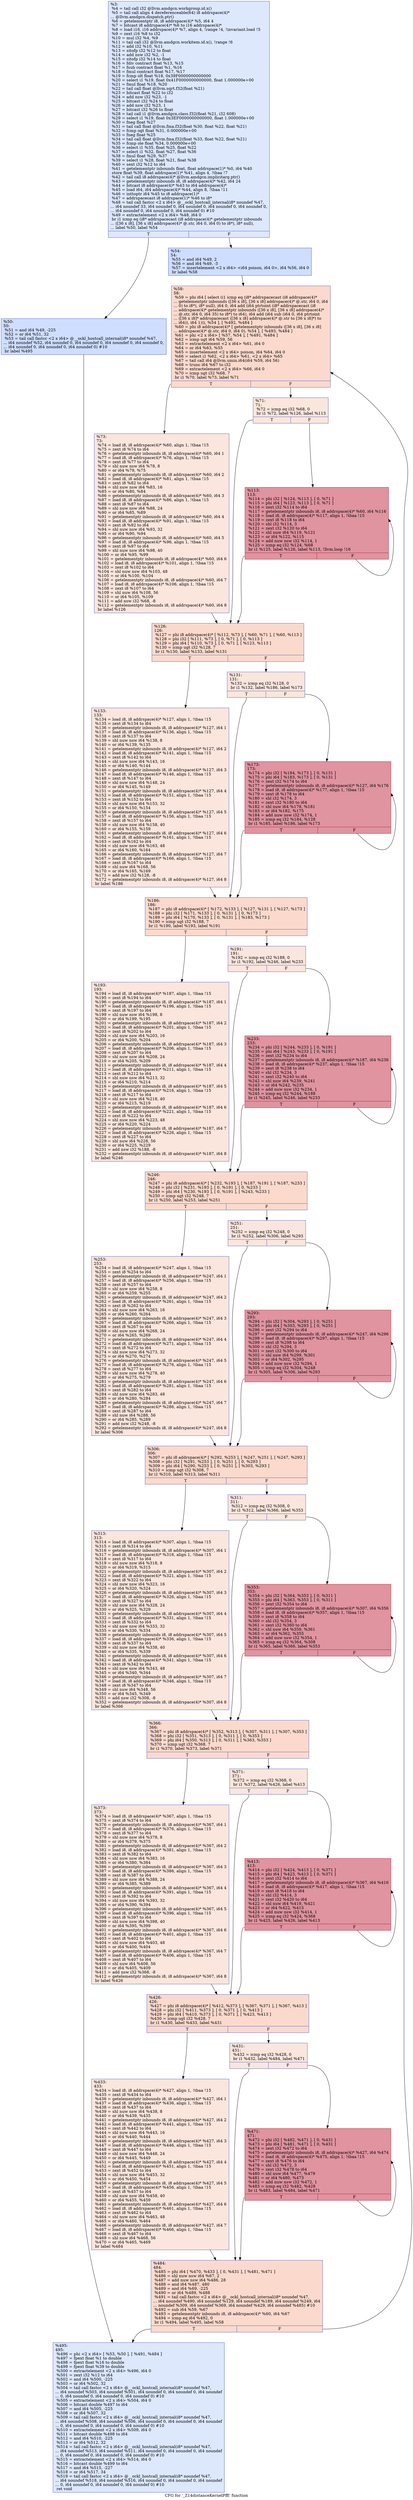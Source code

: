 digraph "CFG for '_Z14distanceKernelPffi' function" {
	label="CFG for '_Z14distanceKernelPffi' function";

	Node0x64071a0 [shape=record,color="#3d50c3ff", style=filled, fillcolor="#b2ccfb70",label="{%3:\l  %4 = tail call i32 @llvm.amdgcn.workgroup.id.x()\l  %5 = tail call align 4 dereferenceable(64) i8 addrspace(4)*\l... @llvm.amdgcn.dispatch.ptr()\l  %6 = getelementptr i8, i8 addrspace(4)* %5, i64 4\l  %7 = bitcast i8 addrspace(4)* %6 to i16 addrspace(4)*\l  %8 = load i16, i16 addrspace(4)* %7, align 4, !range !4, !invariant.load !5\l  %9 = zext i16 %8 to i32\l  %10 = mul i32 %4, %9\l  %11 = tail call i32 @llvm.amdgcn.workitem.id.x(), !range !6\l  %12 = add i32 %10, %11\l  %13 = sitofp i32 %12 to float\l  %14 = add nsw i32 %2, -1\l  %15 = sitofp i32 %14 to float\l  %16 = fdiv contract float %13, %15\l  %17 = fsub contract float %1, %16\l  %18 = fmul contract float %17, %17\l  %19 = fcmp olt float %18, 0x39F0000000000000\l  %20 = select i1 %19, float 0x41F0000000000000, float 1.000000e+00\l  %21 = fmul float %18, %20\l  %22 = tail call float @llvm.sqrt.f32(float %21)\l  %23 = bitcast float %22 to i32\l  %24 = add nsw i32 %23, -1\l  %25 = bitcast i32 %24 to float\l  %26 = add nsw i32 %23, 1\l  %27 = bitcast i32 %26 to float\l  %28 = tail call i1 @llvm.amdgcn.class.f32(float %21, i32 608)\l  %29 = select i1 %19, float 0x3EF0000000000000, float 1.000000e+00\l  %30 = fneg float %27\l  %31 = tail call float @llvm.fma.f32(float %30, float %22, float %21)\l  %32 = fcmp ogt float %31, 0.000000e+00\l  %33 = fneg float %25\l  %34 = tail call float @llvm.fma.f32(float %33, float %22, float %21)\l  %35 = fcmp ole float %34, 0.000000e+00\l  %36 = select i1 %35, float %25, float %22\l  %37 = select i1 %32, float %27, float %36\l  %38 = fmul float %29, %37\l  %39 = select i1 %28, float %21, float %38\l  %40 = sext i32 %12 to i64\l  %41 = getelementptr inbounds float, float addrspace(1)* %0, i64 %40\l  store float %39, float addrspace(1)* %41, align 4, !tbaa !7\l  %42 = tail call i8 addrspace(4)* @llvm.amdgcn.implicitarg.ptr()\l  %43 = getelementptr inbounds i8, i8 addrspace(4)* %42, i64 24\l  %44 = bitcast i8 addrspace(4)* %43 to i64 addrspace(4)*\l  %45 = load i64, i64 addrspace(4)* %44, align 8, !tbaa !11\l  %46 = inttoptr i64 %45 to i8 addrspace(1)*\l  %47 = addrspacecast i8 addrspace(1)* %46 to i8*\l  %48 = tail call fastcc \<2 x i64\> @__ockl_hostcall_internal(i8* noundef %47,\l... i64 noundef 33, i64 noundef 0, i64 noundef 0, i64 noundef 0, i64 noundef 0,\l... i64 noundef 0, i64 noundef 0, i64 noundef 0) #10\l  %49 = extractelement \<2 x i64\> %48, i64 0\l  br i1 icmp eq (i8* addrspacecast (i8 addrspace(4)* getelementptr inbounds\l... ([36 x i8], [36 x i8] addrspace(4)* @.str, i64 0, i64 0) to i8*), i8* null),\l... label %50, label %54\l|{<s0>T|<s1>F}}"];
	Node0x64071a0:s0 -> Node0x640c330;
	Node0x64071a0:s1 -> Node0x640cd20;
	Node0x640c330 [shape=record,color="#3d50c3ff", style=filled, fillcolor="#93b5fe70",label="{%50:\l50:                                               \l  %51 = and i64 %49, -225\l  %52 = or i64 %51, 32\l  %53 = tail call fastcc \<2 x i64\> @__ockl_hostcall_internal(i8* noundef %47,\l... i64 noundef %52, i64 noundef 0, i64 noundef 0, i64 noundef 0, i64 noundef 0,\l... i64 noundef 0, i64 noundef 0, i64 noundef 0) #10\l  br label %495\l}"];
	Node0x640c330 -> Node0x640d000;
	Node0x640cd20 [shape=record,color="#3d50c3ff", style=filled, fillcolor="#93b5fe70",label="{%54:\l54:                                               \l  %55 = and i64 %49, 2\l  %56 = and i64 %49, -3\l  %57 = insertelement \<2 x i64\> \<i64 poison, i64 0\>, i64 %56, i64 0\l  br label %58\l}"];
	Node0x640cd20 -> Node0x640dba0;
	Node0x640dba0 [shape=record,color="#3d50c3ff", style=filled, fillcolor="#f7ac8e70",label="{%58:\l58:                                               \l  %59 = phi i64 [ select (i1 icmp eq (i8* addrspacecast (i8 addrspace(4)*\l... getelementptr inbounds ([36 x i8], [36 x i8] addrspace(4)* @.str, i64 0, i64\l... 0) to i8*), i8* null), i64 0, i64 add (i64 ptrtoint (i8* addrspacecast (i8\l... addrspace(4)* getelementptr inbounds ([36 x i8], [36 x i8] addrspace(4)*\l... @.str, i64 0, i64 35) to i8*) to i64), i64 add (i64 sub (i64 0, i64 ptrtoint\l... ([36 x i8]* addrspacecast ([36 x i8] addrspace(4)* @.str to [36 x i8]*) to\l... i64)), i64 1))), %54 ], [ %492, %484 ]\l  %60 = phi i8 addrspace(4)* [ getelementptr inbounds ([36 x i8], [36 x i8]\l... addrspace(4)* @.str, i64 0, i64 0), %54 ], [ %493, %484 ]\l  %61 = phi \<2 x i64\> [ %57, %54 ], [ %491, %484 ]\l  %62 = icmp ugt i64 %59, 56\l  %63 = extractelement \<2 x i64\> %61, i64 0\l  %64 = or i64 %63, %55\l  %65 = insertelement \<2 x i64\> poison, i64 %64, i64 0\l  %66 = select i1 %62, \<2 x i64\> %61, \<2 x i64\> %65\l  %67 = tail call i64 @llvm.umin.i64(i64 %59, i64 56)\l  %68 = trunc i64 %67 to i32\l  %69 = extractelement \<2 x i64\> %66, i64 0\l  %70 = icmp ugt i32 %68, 7\l  br i1 %70, label %73, label %71\l|{<s0>T|<s1>F}}"];
	Node0x640dba0:s0 -> Node0x640ed10;
	Node0x640dba0:s1 -> Node0x640eda0;
	Node0x640eda0 [shape=record,color="#3d50c3ff", style=filled, fillcolor="#f3c7b170",label="{%71:\l71:                                               \l  %72 = icmp eq i32 %68, 0\l  br i1 %72, label %126, label %113\l|{<s0>T|<s1>F}}"];
	Node0x640eda0:s0 -> Node0x640efa0;
	Node0x640eda0:s1 -> Node0x640eff0;
	Node0x640ed10 [shape=record,color="#3d50c3ff", style=filled, fillcolor="#f3c7b170",label="{%73:\l73:                                               \l  %74 = load i8, i8 addrspace(4)* %60, align 1, !tbaa !15\l  %75 = zext i8 %74 to i64\l  %76 = getelementptr inbounds i8, i8 addrspace(4)* %60, i64 1\l  %77 = load i8, i8 addrspace(4)* %76, align 1, !tbaa !15\l  %78 = zext i8 %77 to i64\l  %79 = shl nuw nsw i64 %78, 8\l  %80 = or i64 %79, %75\l  %81 = getelementptr inbounds i8, i8 addrspace(4)* %60, i64 2\l  %82 = load i8, i8 addrspace(4)* %81, align 1, !tbaa !15\l  %83 = zext i8 %82 to i64\l  %84 = shl nuw nsw i64 %83, 16\l  %85 = or i64 %80, %84\l  %86 = getelementptr inbounds i8, i8 addrspace(4)* %60, i64 3\l  %87 = load i8, i8 addrspace(4)* %86, align 1, !tbaa !15\l  %88 = zext i8 %87 to i64\l  %89 = shl nuw nsw i64 %88, 24\l  %90 = or i64 %85, %89\l  %91 = getelementptr inbounds i8, i8 addrspace(4)* %60, i64 4\l  %92 = load i8, i8 addrspace(4)* %91, align 1, !tbaa !15\l  %93 = zext i8 %92 to i64\l  %94 = shl nuw nsw i64 %93, 32\l  %95 = or i64 %90, %94\l  %96 = getelementptr inbounds i8, i8 addrspace(4)* %60, i64 5\l  %97 = load i8, i8 addrspace(4)* %96, align 1, !tbaa !15\l  %98 = zext i8 %97 to i64\l  %99 = shl nuw nsw i64 %98, 40\l  %100 = or i64 %95, %99\l  %101 = getelementptr inbounds i8, i8 addrspace(4)* %60, i64 6\l  %102 = load i8, i8 addrspace(4)* %101, align 1, !tbaa !15\l  %103 = zext i8 %102 to i64\l  %104 = shl nuw nsw i64 %103, 48\l  %105 = or i64 %100, %104\l  %106 = getelementptr inbounds i8, i8 addrspace(4)* %60, i64 7\l  %107 = load i8, i8 addrspace(4)* %106, align 1, !tbaa !15\l  %108 = zext i8 %107 to i64\l  %109 = shl nuw i64 %108, 56\l  %110 = or i64 %105, %109\l  %111 = add nsw i32 %68, -8\l  %112 = getelementptr inbounds i8, i8 addrspace(4)* %60, i64 8\l  br label %126\l}"];
	Node0x640ed10 -> Node0x640efa0;
	Node0x640eff0 [shape=record,color="#b70d28ff", style=filled, fillcolor="#b70d2870",label="{%113:\l113:                                              \l  %114 = phi i32 [ %124, %113 ], [ 0, %71 ]\l  %115 = phi i64 [ %123, %113 ], [ 0, %71 ]\l  %116 = zext i32 %114 to i64\l  %117 = getelementptr inbounds i8, i8 addrspace(4)* %60, i64 %116\l  %118 = load i8, i8 addrspace(4)* %117, align 1, !tbaa !15\l  %119 = zext i8 %118 to i64\l  %120 = shl i32 %114, 3\l  %121 = zext i32 %120 to i64\l  %122 = shl nuw i64 %119, %121\l  %123 = or i64 %122, %115\l  %124 = add nuw nsw i32 %114, 1\l  %125 = icmp eq i32 %124, %68\l  br i1 %125, label %126, label %113, !llvm.loop !16\l|{<s0>T|<s1>F}}"];
	Node0x640eff0:s0 -> Node0x640efa0;
	Node0x640eff0:s1 -> Node0x640eff0;
	Node0x640efa0 [shape=record,color="#3d50c3ff", style=filled, fillcolor="#f7ac8e70",label="{%126:\l126:                                              \l  %127 = phi i8 addrspace(4)* [ %112, %73 ], [ %60, %71 ], [ %60, %113 ]\l  %128 = phi i32 [ %111, %73 ], [ 0, %71 ], [ 0, %113 ]\l  %129 = phi i64 [ %110, %73 ], [ 0, %71 ], [ %123, %113 ]\l  %130 = icmp ugt i32 %128, 7\l  br i1 %130, label %133, label %131\l|{<s0>T|<s1>F}}"];
	Node0x640efa0:s0 -> Node0x640e700;
	Node0x640efa0:s1 -> Node0x640e750;
	Node0x640e750 [shape=record,color="#3d50c3ff", style=filled, fillcolor="#f3c7b170",label="{%131:\l131:                                              \l  %132 = icmp eq i32 %128, 0\l  br i1 %132, label %186, label %173\l|{<s0>T|<s1>F}}"];
	Node0x640e750:s0 -> Node0x640e920;
	Node0x640e750:s1 -> Node0x6412140;
	Node0x640e700 [shape=record,color="#3d50c3ff", style=filled, fillcolor="#f3c7b170",label="{%133:\l133:                                              \l  %134 = load i8, i8 addrspace(4)* %127, align 1, !tbaa !15\l  %135 = zext i8 %134 to i64\l  %136 = getelementptr inbounds i8, i8 addrspace(4)* %127, i64 1\l  %137 = load i8, i8 addrspace(4)* %136, align 1, !tbaa !15\l  %138 = zext i8 %137 to i64\l  %139 = shl nuw nsw i64 %138, 8\l  %140 = or i64 %139, %135\l  %141 = getelementptr inbounds i8, i8 addrspace(4)* %127, i64 2\l  %142 = load i8, i8 addrspace(4)* %141, align 1, !tbaa !15\l  %143 = zext i8 %142 to i64\l  %144 = shl nuw nsw i64 %143, 16\l  %145 = or i64 %140, %144\l  %146 = getelementptr inbounds i8, i8 addrspace(4)* %127, i64 3\l  %147 = load i8, i8 addrspace(4)* %146, align 1, !tbaa !15\l  %148 = zext i8 %147 to i64\l  %149 = shl nuw nsw i64 %148, 24\l  %150 = or i64 %145, %149\l  %151 = getelementptr inbounds i8, i8 addrspace(4)* %127, i64 4\l  %152 = load i8, i8 addrspace(4)* %151, align 1, !tbaa !15\l  %153 = zext i8 %152 to i64\l  %154 = shl nuw nsw i64 %153, 32\l  %155 = or i64 %150, %154\l  %156 = getelementptr inbounds i8, i8 addrspace(4)* %127, i64 5\l  %157 = load i8, i8 addrspace(4)* %156, align 1, !tbaa !15\l  %158 = zext i8 %157 to i64\l  %159 = shl nuw nsw i64 %158, 40\l  %160 = or i64 %155, %159\l  %161 = getelementptr inbounds i8, i8 addrspace(4)* %127, i64 6\l  %162 = load i8, i8 addrspace(4)* %161, align 1, !tbaa !15\l  %163 = zext i8 %162 to i64\l  %164 = shl nuw nsw i64 %163, 48\l  %165 = or i64 %160, %164\l  %166 = getelementptr inbounds i8, i8 addrspace(4)* %127, i64 7\l  %167 = load i8, i8 addrspace(4)* %166, align 1, !tbaa !15\l  %168 = zext i8 %167 to i64\l  %169 = shl nuw i64 %168, 56\l  %170 = or i64 %165, %169\l  %171 = add nsw i32 %128, -8\l  %172 = getelementptr inbounds i8, i8 addrspace(4)* %127, i64 8\l  br label %186\l}"];
	Node0x640e700 -> Node0x640e920;
	Node0x6412140 [shape=record,color="#b70d28ff", style=filled, fillcolor="#b70d2870",label="{%173:\l173:                                              \l  %174 = phi i32 [ %184, %173 ], [ 0, %131 ]\l  %175 = phi i64 [ %183, %173 ], [ 0, %131 ]\l  %176 = zext i32 %174 to i64\l  %177 = getelementptr inbounds i8, i8 addrspace(4)* %127, i64 %176\l  %178 = load i8, i8 addrspace(4)* %177, align 1, !tbaa !15\l  %179 = zext i8 %178 to i64\l  %180 = shl i32 %174, 3\l  %181 = zext i32 %180 to i64\l  %182 = shl nuw i64 %179, %181\l  %183 = or i64 %182, %175\l  %184 = add nuw nsw i32 %174, 1\l  %185 = icmp eq i32 %184, %128\l  br i1 %185, label %186, label %173\l|{<s0>T|<s1>F}}"];
	Node0x6412140:s0 -> Node0x640e920;
	Node0x6412140:s1 -> Node0x6412140;
	Node0x640e920 [shape=record,color="#3d50c3ff", style=filled, fillcolor="#f7ac8e70",label="{%186:\l186:                                              \l  %187 = phi i8 addrspace(4)* [ %172, %133 ], [ %127, %131 ], [ %127, %173 ]\l  %188 = phi i32 [ %171, %133 ], [ 0, %131 ], [ 0, %173 ]\l  %189 = phi i64 [ %170, %133 ], [ 0, %131 ], [ %183, %173 ]\l  %190 = icmp ugt i32 %188, 7\l  br i1 %190, label %193, label %191\l|{<s0>T|<s1>F}}"];
	Node0x640e920:s0 -> Node0x6414190;
	Node0x640e920:s1 -> Node0x64141e0;
	Node0x64141e0 [shape=record,color="#3d50c3ff", style=filled, fillcolor="#f3c7b170",label="{%191:\l191:                                              \l  %192 = icmp eq i32 %188, 0\l  br i1 %192, label %246, label %233\l|{<s0>T|<s1>F}}"];
	Node0x64141e0:s0 -> Node0x6414370;
	Node0x64141e0:s1 -> Node0x64143c0;
	Node0x6414190 [shape=record,color="#3d50c3ff", style=filled, fillcolor="#f3c7b170",label="{%193:\l193:                                              \l  %194 = load i8, i8 addrspace(4)* %187, align 1, !tbaa !15\l  %195 = zext i8 %194 to i64\l  %196 = getelementptr inbounds i8, i8 addrspace(4)* %187, i64 1\l  %197 = load i8, i8 addrspace(4)* %196, align 1, !tbaa !15\l  %198 = zext i8 %197 to i64\l  %199 = shl nuw nsw i64 %198, 8\l  %200 = or i64 %199, %195\l  %201 = getelementptr inbounds i8, i8 addrspace(4)* %187, i64 2\l  %202 = load i8, i8 addrspace(4)* %201, align 1, !tbaa !15\l  %203 = zext i8 %202 to i64\l  %204 = shl nuw nsw i64 %203, 16\l  %205 = or i64 %200, %204\l  %206 = getelementptr inbounds i8, i8 addrspace(4)* %187, i64 3\l  %207 = load i8, i8 addrspace(4)* %206, align 1, !tbaa !15\l  %208 = zext i8 %207 to i64\l  %209 = shl nuw nsw i64 %208, 24\l  %210 = or i64 %205, %209\l  %211 = getelementptr inbounds i8, i8 addrspace(4)* %187, i64 4\l  %212 = load i8, i8 addrspace(4)* %211, align 1, !tbaa !15\l  %213 = zext i8 %212 to i64\l  %214 = shl nuw nsw i64 %213, 32\l  %215 = or i64 %210, %214\l  %216 = getelementptr inbounds i8, i8 addrspace(4)* %187, i64 5\l  %217 = load i8, i8 addrspace(4)* %216, align 1, !tbaa !15\l  %218 = zext i8 %217 to i64\l  %219 = shl nuw nsw i64 %218, 40\l  %220 = or i64 %215, %219\l  %221 = getelementptr inbounds i8, i8 addrspace(4)* %187, i64 6\l  %222 = load i8, i8 addrspace(4)* %221, align 1, !tbaa !15\l  %223 = zext i8 %222 to i64\l  %224 = shl nuw nsw i64 %223, 48\l  %225 = or i64 %220, %224\l  %226 = getelementptr inbounds i8, i8 addrspace(4)* %187, i64 7\l  %227 = load i8, i8 addrspace(4)* %226, align 1, !tbaa !15\l  %228 = zext i8 %227 to i64\l  %229 = shl nuw i64 %228, 56\l  %230 = or i64 %225, %229\l  %231 = add nsw i32 %188, -8\l  %232 = getelementptr inbounds i8, i8 addrspace(4)* %187, i64 8\l  br label %246\l}"];
	Node0x6414190 -> Node0x6414370;
	Node0x64143c0 [shape=record,color="#b70d28ff", style=filled, fillcolor="#b70d2870",label="{%233:\l233:                                              \l  %234 = phi i32 [ %244, %233 ], [ 0, %191 ]\l  %235 = phi i64 [ %243, %233 ], [ 0, %191 ]\l  %236 = zext i32 %234 to i64\l  %237 = getelementptr inbounds i8, i8 addrspace(4)* %187, i64 %236\l  %238 = load i8, i8 addrspace(4)* %237, align 1, !tbaa !15\l  %239 = zext i8 %238 to i64\l  %240 = shl i32 %234, 3\l  %241 = zext i32 %240 to i64\l  %242 = shl nuw i64 %239, %241\l  %243 = or i64 %242, %235\l  %244 = add nuw nsw i32 %234, 1\l  %245 = icmp eq i32 %244, %188\l  br i1 %245, label %246, label %233\l|{<s0>T|<s1>F}}"];
	Node0x64143c0:s0 -> Node0x6414370;
	Node0x64143c0:s1 -> Node0x64143c0;
	Node0x6414370 [shape=record,color="#3d50c3ff", style=filled, fillcolor="#f7ac8e70",label="{%246:\l246:                                              \l  %247 = phi i8 addrspace(4)* [ %232, %193 ], [ %187, %191 ], [ %187, %233 ]\l  %248 = phi i32 [ %231, %193 ], [ 0, %191 ], [ 0, %233 ]\l  %249 = phi i64 [ %230, %193 ], [ 0, %191 ], [ %243, %233 ]\l  %250 = icmp ugt i32 %248, 7\l  br i1 %250, label %253, label %251\l|{<s0>T|<s1>F}}"];
	Node0x6414370:s0 -> Node0x64163e0;
	Node0x6414370:s1 -> Node0x6416430;
	Node0x6416430 [shape=record,color="#3d50c3ff", style=filled, fillcolor="#f3c7b170",label="{%251:\l251:                                              \l  %252 = icmp eq i32 %248, 0\l  br i1 %252, label %306, label %293\l|{<s0>T|<s1>F}}"];
	Node0x6416430:s0 -> Node0x64165c0;
	Node0x6416430:s1 -> Node0x6416610;
	Node0x64163e0 [shape=record,color="#3d50c3ff", style=filled, fillcolor="#f3c7b170",label="{%253:\l253:                                              \l  %254 = load i8, i8 addrspace(4)* %247, align 1, !tbaa !15\l  %255 = zext i8 %254 to i64\l  %256 = getelementptr inbounds i8, i8 addrspace(4)* %247, i64 1\l  %257 = load i8, i8 addrspace(4)* %256, align 1, !tbaa !15\l  %258 = zext i8 %257 to i64\l  %259 = shl nuw nsw i64 %258, 8\l  %260 = or i64 %259, %255\l  %261 = getelementptr inbounds i8, i8 addrspace(4)* %247, i64 2\l  %262 = load i8, i8 addrspace(4)* %261, align 1, !tbaa !15\l  %263 = zext i8 %262 to i64\l  %264 = shl nuw nsw i64 %263, 16\l  %265 = or i64 %260, %264\l  %266 = getelementptr inbounds i8, i8 addrspace(4)* %247, i64 3\l  %267 = load i8, i8 addrspace(4)* %266, align 1, !tbaa !15\l  %268 = zext i8 %267 to i64\l  %269 = shl nuw nsw i64 %268, 24\l  %270 = or i64 %265, %269\l  %271 = getelementptr inbounds i8, i8 addrspace(4)* %247, i64 4\l  %272 = load i8, i8 addrspace(4)* %271, align 1, !tbaa !15\l  %273 = zext i8 %272 to i64\l  %274 = shl nuw nsw i64 %273, 32\l  %275 = or i64 %270, %274\l  %276 = getelementptr inbounds i8, i8 addrspace(4)* %247, i64 5\l  %277 = load i8, i8 addrspace(4)* %276, align 1, !tbaa !15\l  %278 = zext i8 %277 to i64\l  %279 = shl nuw nsw i64 %278, 40\l  %280 = or i64 %275, %279\l  %281 = getelementptr inbounds i8, i8 addrspace(4)* %247, i64 6\l  %282 = load i8, i8 addrspace(4)* %281, align 1, !tbaa !15\l  %283 = zext i8 %282 to i64\l  %284 = shl nuw nsw i64 %283, 48\l  %285 = or i64 %280, %284\l  %286 = getelementptr inbounds i8, i8 addrspace(4)* %247, i64 7\l  %287 = load i8, i8 addrspace(4)* %286, align 1, !tbaa !15\l  %288 = zext i8 %287 to i64\l  %289 = shl nuw i64 %288, 56\l  %290 = or i64 %285, %289\l  %291 = add nsw i32 %248, -8\l  %292 = getelementptr inbounds i8, i8 addrspace(4)* %247, i64 8\l  br label %306\l}"];
	Node0x64163e0 -> Node0x64165c0;
	Node0x6416610 [shape=record,color="#b70d28ff", style=filled, fillcolor="#b70d2870",label="{%293:\l293:                                              \l  %294 = phi i32 [ %304, %293 ], [ 0, %251 ]\l  %295 = phi i64 [ %303, %293 ], [ 0, %251 ]\l  %296 = zext i32 %294 to i64\l  %297 = getelementptr inbounds i8, i8 addrspace(4)* %247, i64 %296\l  %298 = load i8, i8 addrspace(4)* %297, align 1, !tbaa !15\l  %299 = zext i8 %298 to i64\l  %300 = shl i32 %294, 3\l  %301 = zext i32 %300 to i64\l  %302 = shl nuw i64 %299, %301\l  %303 = or i64 %302, %295\l  %304 = add nuw nsw i32 %294, 1\l  %305 = icmp eq i32 %304, %248\l  br i1 %305, label %306, label %293\l|{<s0>T|<s1>F}}"];
	Node0x6416610:s0 -> Node0x64165c0;
	Node0x6416610:s1 -> Node0x6416610;
	Node0x64165c0 [shape=record,color="#3d50c3ff", style=filled, fillcolor="#f7ac8e70",label="{%306:\l306:                                              \l  %307 = phi i8 addrspace(4)* [ %292, %253 ], [ %247, %251 ], [ %247, %293 ]\l  %308 = phi i32 [ %291, %253 ], [ 0, %251 ], [ 0, %293 ]\l  %309 = phi i64 [ %290, %253 ], [ 0, %251 ], [ %303, %293 ]\l  %310 = icmp ugt i32 %308, 7\l  br i1 %310, label %313, label %311\l|{<s0>T|<s1>F}}"];
	Node0x64165c0:s0 -> Node0x6418e60;
	Node0x64165c0:s1 -> Node0x6418eb0;
	Node0x6418eb0 [shape=record,color="#3d50c3ff", style=filled, fillcolor="#f3c7b170",label="{%311:\l311:                                              \l  %312 = icmp eq i32 %308, 0\l  br i1 %312, label %366, label %353\l|{<s0>T|<s1>F}}"];
	Node0x6418eb0:s0 -> Node0x6419040;
	Node0x6418eb0:s1 -> Node0x6419090;
	Node0x6418e60 [shape=record,color="#3d50c3ff", style=filled, fillcolor="#f3c7b170",label="{%313:\l313:                                              \l  %314 = load i8, i8 addrspace(4)* %307, align 1, !tbaa !15\l  %315 = zext i8 %314 to i64\l  %316 = getelementptr inbounds i8, i8 addrspace(4)* %307, i64 1\l  %317 = load i8, i8 addrspace(4)* %316, align 1, !tbaa !15\l  %318 = zext i8 %317 to i64\l  %319 = shl nuw nsw i64 %318, 8\l  %320 = or i64 %319, %315\l  %321 = getelementptr inbounds i8, i8 addrspace(4)* %307, i64 2\l  %322 = load i8, i8 addrspace(4)* %321, align 1, !tbaa !15\l  %323 = zext i8 %322 to i64\l  %324 = shl nuw nsw i64 %323, 16\l  %325 = or i64 %320, %324\l  %326 = getelementptr inbounds i8, i8 addrspace(4)* %307, i64 3\l  %327 = load i8, i8 addrspace(4)* %326, align 1, !tbaa !15\l  %328 = zext i8 %327 to i64\l  %329 = shl nuw nsw i64 %328, 24\l  %330 = or i64 %325, %329\l  %331 = getelementptr inbounds i8, i8 addrspace(4)* %307, i64 4\l  %332 = load i8, i8 addrspace(4)* %331, align 1, !tbaa !15\l  %333 = zext i8 %332 to i64\l  %334 = shl nuw nsw i64 %333, 32\l  %335 = or i64 %330, %334\l  %336 = getelementptr inbounds i8, i8 addrspace(4)* %307, i64 5\l  %337 = load i8, i8 addrspace(4)* %336, align 1, !tbaa !15\l  %338 = zext i8 %337 to i64\l  %339 = shl nuw nsw i64 %338, 40\l  %340 = or i64 %335, %339\l  %341 = getelementptr inbounds i8, i8 addrspace(4)* %307, i64 6\l  %342 = load i8, i8 addrspace(4)* %341, align 1, !tbaa !15\l  %343 = zext i8 %342 to i64\l  %344 = shl nuw nsw i64 %343, 48\l  %345 = or i64 %340, %344\l  %346 = getelementptr inbounds i8, i8 addrspace(4)* %307, i64 7\l  %347 = load i8, i8 addrspace(4)* %346, align 1, !tbaa !15\l  %348 = zext i8 %347 to i64\l  %349 = shl nuw i64 %348, 56\l  %350 = or i64 %345, %349\l  %351 = add nsw i32 %308, -8\l  %352 = getelementptr inbounds i8, i8 addrspace(4)* %307, i64 8\l  br label %366\l}"];
	Node0x6418e60 -> Node0x6419040;
	Node0x6419090 [shape=record,color="#b70d28ff", style=filled, fillcolor="#b70d2870",label="{%353:\l353:                                              \l  %354 = phi i32 [ %364, %353 ], [ 0, %311 ]\l  %355 = phi i64 [ %363, %353 ], [ 0, %311 ]\l  %356 = zext i32 %354 to i64\l  %357 = getelementptr inbounds i8, i8 addrspace(4)* %307, i64 %356\l  %358 = load i8, i8 addrspace(4)* %357, align 1, !tbaa !15\l  %359 = zext i8 %358 to i64\l  %360 = shl i32 %354, 3\l  %361 = zext i32 %360 to i64\l  %362 = shl nuw i64 %359, %361\l  %363 = or i64 %362, %355\l  %364 = add nuw nsw i32 %354, 1\l  %365 = icmp eq i32 %364, %308\l  br i1 %365, label %366, label %353\l|{<s0>T|<s1>F}}"];
	Node0x6419090:s0 -> Node0x6419040;
	Node0x6419090:s1 -> Node0x6419090;
	Node0x6419040 [shape=record,color="#3d50c3ff", style=filled, fillcolor="#f7ac8e70",label="{%366:\l366:                                              \l  %367 = phi i8 addrspace(4)* [ %352, %313 ], [ %307, %311 ], [ %307, %353 ]\l  %368 = phi i32 [ %351, %313 ], [ 0, %311 ], [ 0, %353 ]\l  %369 = phi i64 [ %350, %313 ], [ 0, %311 ], [ %363, %353 ]\l  %370 = icmp ugt i32 %368, 7\l  br i1 %370, label %373, label %371\l|{<s0>T|<s1>F}}"];
	Node0x6419040:s0 -> Node0x641bac0;
	Node0x6419040:s1 -> Node0x641bb10;
	Node0x641bb10 [shape=record,color="#3d50c3ff", style=filled, fillcolor="#f3c7b170",label="{%371:\l371:                                              \l  %372 = icmp eq i32 %368, 0\l  br i1 %372, label %426, label %413\l|{<s0>T|<s1>F}}"];
	Node0x641bb10:s0 -> Node0x641bca0;
	Node0x641bb10:s1 -> Node0x641bcf0;
	Node0x641bac0 [shape=record,color="#3d50c3ff", style=filled, fillcolor="#f3c7b170",label="{%373:\l373:                                              \l  %374 = load i8, i8 addrspace(4)* %367, align 1, !tbaa !15\l  %375 = zext i8 %374 to i64\l  %376 = getelementptr inbounds i8, i8 addrspace(4)* %367, i64 1\l  %377 = load i8, i8 addrspace(4)* %376, align 1, !tbaa !15\l  %378 = zext i8 %377 to i64\l  %379 = shl nuw nsw i64 %378, 8\l  %380 = or i64 %379, %375\l  %381 = getelementptr inbounds i8, i8 addrspace(4)* %367, i64 2\l  %382 = load i8, i8 addrspace(4)* %381, align 1, !tbaa !15\l  %383 = zext i8 %382 to i64\l  %384 = shl nuw nsw i64 %383, 16\l  %385 = or i64 %380, %384\l  %386 = getelementptr inbounds i8, i8 addrspace(4)* %367, i64 3\l  %387 = load i8, i8 addrspace(4)* %386, align 1, !tbaa !15\l  %388 = zext i8 %387 to i64\l  %389 = shl nuw nsw i64 %388, 24\l  %390 = or i64 %385, %389\l  %391 = getelementptr inbounds i8, i8 addrspace(4)* %367, i64 4\l  %392 = load i8, i8 addrspace(4)* %391, align 1, !tbaa !15\l  %393 = zext i8 %392 to i64\l  %394 = shl nuw nsw i64 %393, 32\l  %395 = or i64 %390, %394\l  %396 = getelementptr inbounds i8, i8 addrspace(4)* %367, i64 5\l  %397 = load i8, i8 addrspace(4)* %396, align 1, !tbaa !15\l  %398 = zext i8 %397 to i64\l  %399 = shl nuw nsw i64 %398, 40\l  %400 = or i64 %395, %399\l  %401 = getelementptr inbounds i8, i8 addrspace(4)* %367, i64 6\l  %402 = load i8, i8 addrspace(4)* %401, align 1, !tbaa !15\l  %403 = zext i8 %402 to i64\l  %404 = shl nuw nsw i64 %403, 48\l  %405 = or i64 %400, %404\l  %406 = getelementptr inbounds i8, i8 addrspace(4)* %367, i64 7\l  %407 = load i8, i8 addrspace(4)* %406, align 1, !tbaa !15\l  %408 = zext i8 %407 to i64\l  %409 = shl nuw i64 %408, 56\l  %410 = or i64 %405, %409\l  %411 = add nsw i32 %368, -8\l  %412 = getelementptr inbounds i8, i8 addrspace(4)* %367, i64 8\l  br label %426\l}"];
	Node0x641bac0 -> Node0x641bca0;
	Node0x641bcf0 [shape=record,color="#b70d28ff", style=filled, fillcolor="#b70d2870",label="{%413:\l413:                                              \l  %414 = phi i32 [ %424, %413 ], [ 0, %371 ]\l  %415 = phi i64 [ %423, %413 ], [ 0, %371 ]\l  %416 = zext i32 %414 to i64\l  %417 = getelementptr inbounds i8, i8 addrspace(4)* %367, i64 %416\l  %418 = load i8, i8 addrspace(4)* %417, align 1, !tbaa !15\l  %419 = zext i8 %418 to i64\l  %420 = shl i32 %414, 3\l  %421 = zext i32 %420 to i64\l  %422 = shl nuw i64 %419, %421\l  %423 = or i64 %422, %415\l  %424 = add nuw nsw i32 %414, 1\l  %425 = icmp eq i32 %424, %368\l  br i1 %425, label %426, label %413\l|{<s0>T|<s1>F}}"];
	Node0x641bcf0:s0 -> Node0x641bca0;
	Node0x641bcf0:s1 -> Node0x641bcf0;
	Node0x641bca0 [shape=record,color="#3d50c3ff", style=filled, fillcolor="#f7ac8e70",label="{%426:\l426:                                              \l  %427 = phi i8 addrspace(4)* [ %412, %373 ], [ %367, %371 ], [ %367, %413 ]\l  %428 = phi i32 [ %411, %373 ], [ 0, %371 ], [ 0, %413 ]\l  %429 = phi i64 [ %410, %373 ], [ 0, %371 ], [ %423, %413 ]\l  %430 = icmp ugt i32 %428, 7\l  br i1 %430, label %433, label %431\l|{<s0>T|<s1>F}}"];
	Node0x641bca0:s0 -> Node0x641e320;
	Node0x641bca0:s1 -> Node0x641e370;
	Node0x641e370 [shape=record,color="#3d50c3ff", style=filled, fillcolor="#f3c7b170",label="{%431:\l431:                                              \l  %432 = icmp eq i32 %428, 0\l  br i1 %432, label %484, label %471\l|{<s0>T|<s1>F}}"];
	Node0x641e370:s0 -> Node0x640e040;
	Node0x641e370:s1 -> Node0x641e500;
	Node0x641e320 [shape=record,color="#3d50c3ff", style=filled, fillcolor="#f3c7b170",label="{%433:\l433:                                              \l  %434 = load i8, i8 addrspace(4)* %427, align 1, !tbaa !15\l  %435 = zext i8 %434 to i64\l  %436 = getelementptr inbounds i8, i8 addrspace(4)* %427, i64 1\l  %437 = load i8, i8 addrspace(4)* %436, align 1, !tbaa !15\l  %438 = zext i8 %437 to i64\l  %439 = shl nuw nsw i64 %438, 8\l  %440 = or i64 %439, %435\l  %441 = getelementptr inbounds i8, i8 addrspace(4)* %427, i64 2\l  %442 = load i8, i8 addrspace(4)* %441, align 1, !tbaa !15\l  %443 = zext i8 %442 to i64\l  %444 = shl nuw nsw i64 %443, 16\l  %445 = or i64 %440, %444\l  %446 = getelementptr inbounds i8, i8 addrspace(4)* %427, i64 3\l  %447 = load i8, i8 addrspace(4)* %446, align 1, !tbaa !15\l  %448 = zext i8 %447 to i64\l  %449 = shl nuw nsw i64 %448, 24\l  %450 = or i64 %445, %449\l  %451 = getelementptr inbounds i8, i8 addrspace(4)* %427, i64 4\l  %452 = load i8, i8 addrspace(4)* %451, align 1, !tbaa !15\l  %453 = zext i8 %452 to i64\l  %454 = shl nuw nsw i64 %453, 32\l  %455 = or i64 %450, %454\l  %456 = getelementptr inbounds i8, i8 addrspace(4)* %427, i64 5\l  %457 = load i8, i8 addrspace(4)* %456, align 1, !tbaa !15\l  %458 = zext i8 %457 to i64\l  %459 = shl nuw nsw i64 %458, 40\l  %460 = or i64 %455, %459\l  %461 = getelementptr inbounds i8, i8 addrspace(4)* %427, i64 6\l  %462 = load i8, i8 addrspace(4)* %461, align 1, !tbaa !15\l  %463 = zext i8 %462 to i64\l  %464 = shl nuw nsw i64 %463, 48\l  %465 = or i64 %460, %464\l  %466 = getelementptr inbounds i8, i8 addrspace(4)* %427, i64 7\l  %467 = load i8, i8 addrspace(4)* %466, align 1, !tbaa !15\l  %468 = zext i8 %467 to i64\l  %469 = shl nuw i64 %468, 56\l  %470 = or i64 %465, %469\l  br label %484\l}"];
	Node0x641e320 -> Node0x640e040;
	Node0x641e500 [shape=record,color="#b70d28ff", style=filled, fillcolor="#b70d2870",label="{%471:\l471:                                              \l  %472 = phi i32 [ %482, %471 ], [ 0, %431 ]\l  %473 = phi i64 [ %481, %471 ], [ 0, %431 ]\l  %474 = zext i32 %472 to i64\l  %475 = getelementptr inbounds i8, i8 addrspace(4)* %427, i64 %474\l  %476 = load i8, i8 addrspace(4)* %475, align 1, !tbaa !15\l  %477 = zext i8 %476 to i64\l  %478 = shl i32 %472, 3\l  %479 = zext i32 %478 to i64\l  %480 = shl nuw i64 %477, %479\l  %481 = or i64 %480, %473\l  %482 = add nuw nsw i32 %472, 1\l  %483 = icmp eq i32 %482, %428\l  br i1 %483, label %484, label %471\l|{<s0>T|<s1>F}}"];
	Node0x641e500:s0 -> Node0x640e040;
	Node0x641e500:s1 -> Node0x641e500;
	Node0x640e040 [shape=record,color="#3d50c3ff", style=filled, fillcolor="#f7ac8e70",label="{%484:\l484:                                              \l  %485 = phi i64 [ %470, %433 ], [ 0, %431 ], [ %481, %471 ]\l  %486 = shl nuw nsw i64 %67, 2\l  %487 = add nuw nsw i64 %486, 28\l  %488 = and i64 %487, 480\l  %489 = and i64 %69, -225\l  %490 = or i64 %489, %488\l  %491 = tail call fastcc \<2 x i64\> @__ockl_hostcall_internal(i8* noundef %47,\l... i64 noundef %490, i64 noundef %129, i64 noundef %189, i64 noundef %249, i64\l... noundef %309, i64 noundef %369, i64 noundef %429, i64 noundef %485) #10\l  %492 = sub i64 %59, %67\l  %493 = getelementptr inbounds i8, i8 addrspace(4)* %60, i64 %67\l  %494 = icmp eq i64 %492, 0\l  br i1 %494, label %495, label %58\l|{<s0>T|<s1>F}}"];
	Node0x640e040:s0 -> Node0x640d000;
	Node0x640e040:s1 -> Node0x640dba0;
	Node0x640d000 [shape=record,color="#3d50c3ff", style=filled, fillcolor="#b2ccfb70",label="{%495:\l495:                                              \l  %496 = phi \<2 x i64\> [ %53, %50 ], [ %491, %484 ]\l  %497 = fpext float %1 to double\l  %498 = fpext float %16 to double\l  %499 = fpext float %39 to double\l  %500 = extractelement \<2 x i64\> %496, i64 0\l  %501 = zext i32 %12 to i64\l  %502 = and i64 %500, -225\l  %503 = or i64 %502, 32\l  %504 = tail call fastcc \<2 x i64\> @__ockl_hostcall_internal(i8* noundef %47,\l... i64 noundef %503, i64 noundef %501, i64 noundef 0, i64 noundef 0, i64 noundef\l... 0, i64 noundef 0, i64 noundef 0, i64 noundef 0) #10\l  %505 = extractelement \<2 x i64\> %504, i64 0\l  %506 = bitcast double %497 to i64\l  %507 = and i64 %505, -225\l  %508 = or i64 %507, 32\l  %509 = tail call fastcc \<2 x i64\> @__ockl_hostcall_internal(i8* noundef %47,\l... i64 noundef %508, i64 noundef %506, i64 noundef 0, i64 noundef 0, i64 noundef\l... 0, i64 noundef 0, i64 noundef 0, i64 noundef 0) #10\l  %510 = extractelement \<2 x i64\> %509, i64 0\l  %511 = bitcast double %498 to i64\l  %512 = and i64 %510, -225\l  %513 = or i64 %512, 32\l  %514 = tail call fastcc \<2 x i64\> @__ockl_hostcall_internal(i8* noundef %47,\l... i64 noundef %513, i64 noundef %511, i64 noundef 0, i64 noundef 0, i64 noundef\l... 0, i64 noundef 0, i64 noundef 0, i64 noundef 0) #10\l  %515 = extractelement \<2 x i64\> %514, i64 0\l  %516 = bitcast double %499 to i64\l  %517 = and i64 %515, -227\l  %518 = or i64 %517, 34\l  %519 = tail call fastcc \<2 x i64\> @__ockl_hostcall_internal(i8* noundef %47,\l... i64 noundef %518, i64 noundef %516, i64 noundef 0, i64 noundef 0, i64 noundef\l... 0, i64 noundef 0, i64 noundef 0, i64 noundef 0) #10\l  ret void\l}"];
}
